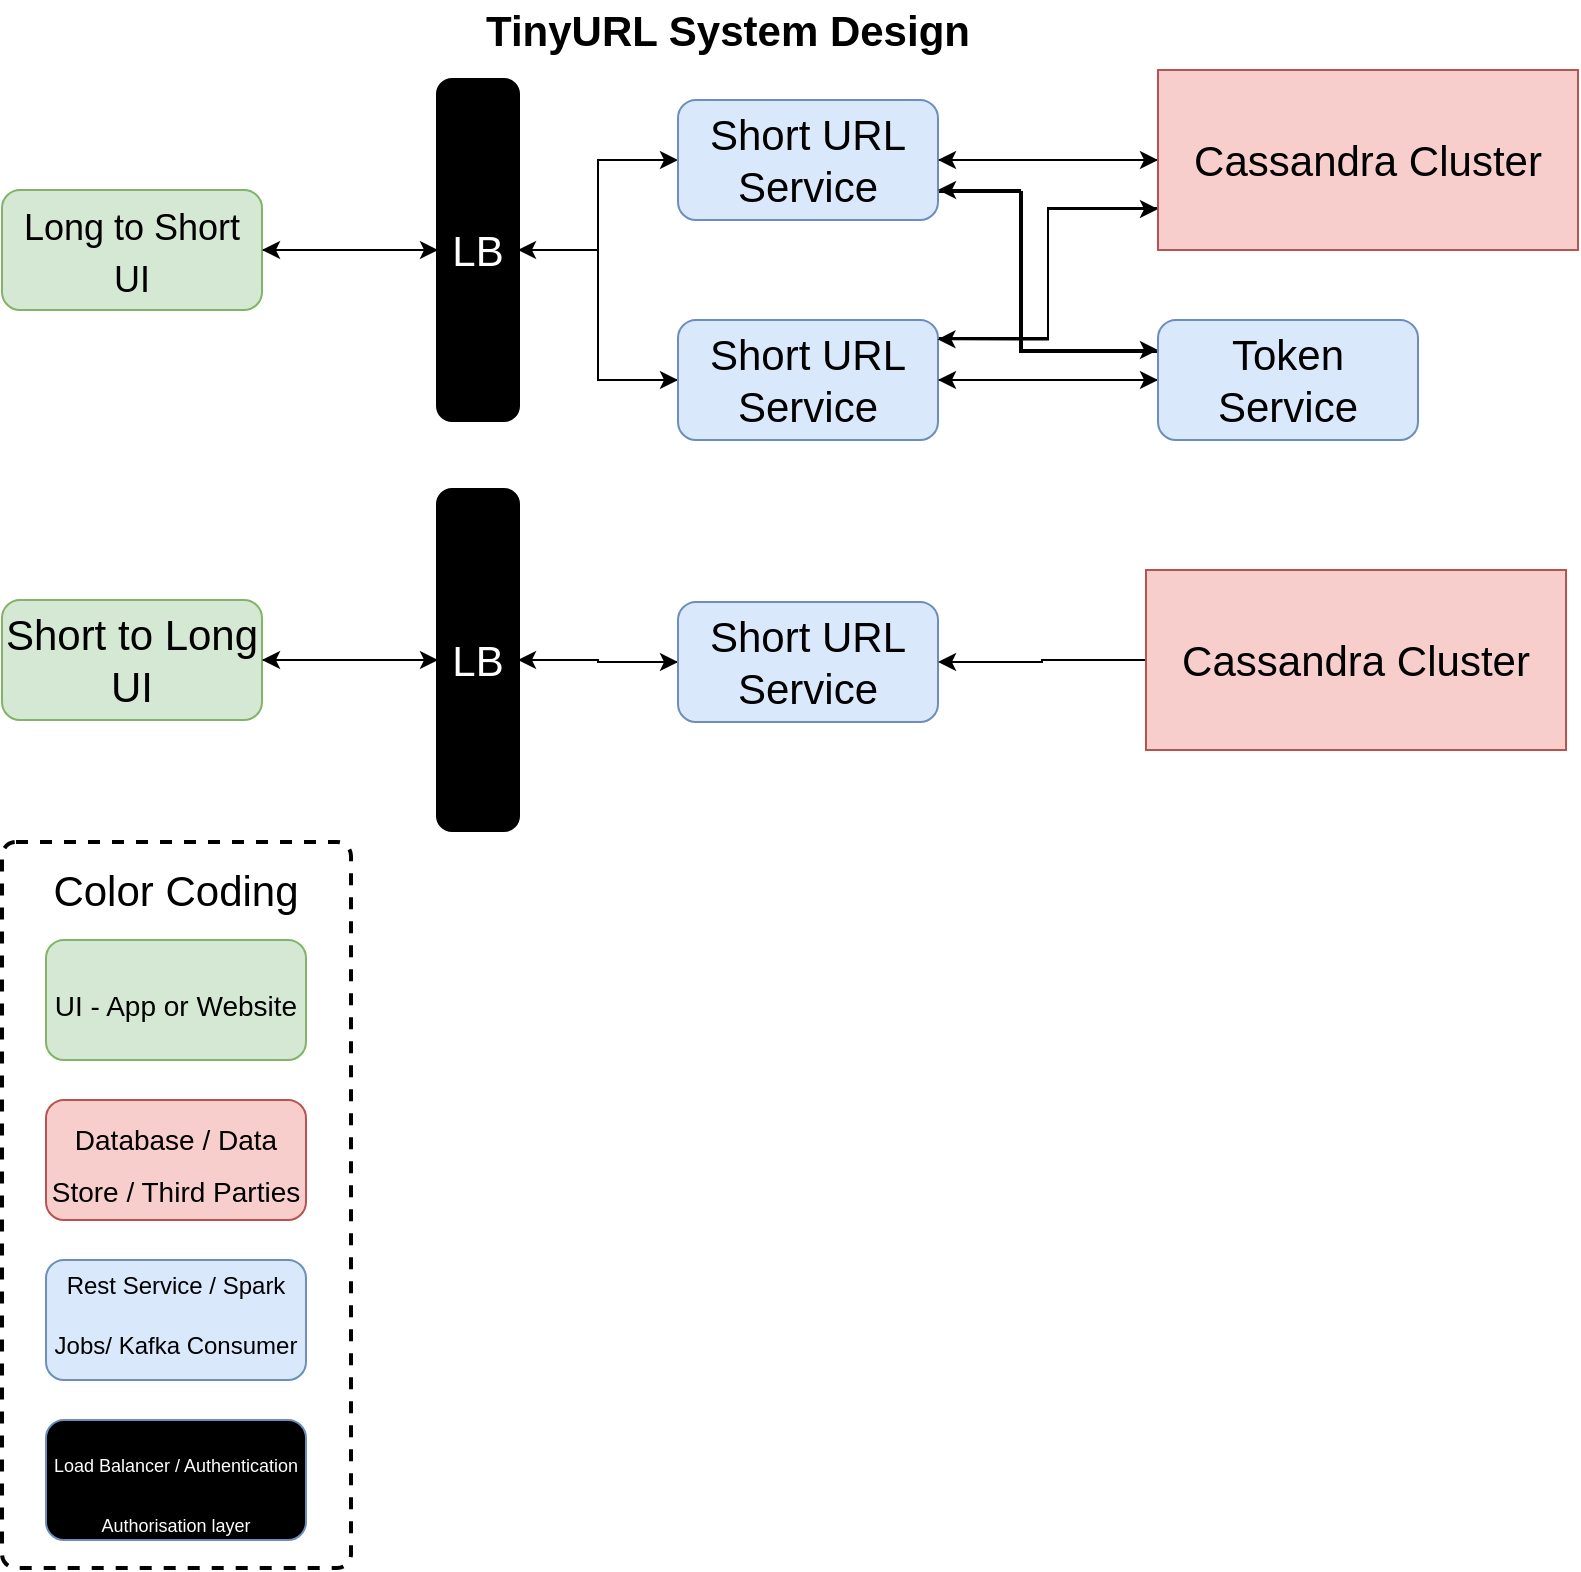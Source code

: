<mxfile version="17.0.0" type="google" pages="2"><diagram id="nZn9GliSLkZVrq3xiZO-" name="TinyURL"><mxGraphModel grid="0" gridSize="10" guides="1" tooltips="1" connect="1" arrows="1" page="0" fold="1" pageScale="1" pageWidth="827" pageHeight="1169" math="0" shadow="0"><root><mxCell id="0"/><mxCell id="1" parent="0"/><mxCell id="6ZYkFmNL0PJakWPiWBjd-22" value="" style="rounded=1;whiteSpace=wrap;html=1;absoluteArcSize=1;arcSize=14;strokeWidth=2;fontSize=21;fontColor=#000000;fillColor=#FFFFFF;dashed=1;" parent="1" vertex="1"><mxGeometry x="42" y="431" width="174.5" height="363" as="geometry"/></mxCell><mxCell id="6ZYkFmNL0PJakWPiWBjd-2" value="&lt;b&gt;&lt;font style=&quot;font-size: 21px&quot;&gt;TinyURL System Design&lt;/font&gt;&lt;/b&gt;" style="text;html=1;strokeColor=none;fillColor=none;align=center;verticalAlign=middle;whiteSpace=wrap;rounded=0;" parent="1" vertex="1"><mxGeometry x="180" y="10" width="450" height="30" as="geometry"/></mxCell><mxCell id="6ZYkFmNL0PJakWPiWBjd-32" value="" style="edgeStyle=orthogonalEdgeStyle;rounded=0;orthogonalLoop=1;jettySize=auto;html=1;fontSize=13;fontColor=#FFFFFF;" parent="1" source="6ZYkFmNL0PJakWPiWBjd-4" target="6ZYkFmNL0PJakWPiWBjd-9" edge="1"><mxGeometry relative="1" as="geometry"/></mxCell><mxCell id="6ZYkFmNL0PJakWPiWBjd-4" value="&lt;font style=&quot;font-size: 18px&quot;&gt;Long to Short UI&lt;/font&gt;" style="rounded=1;whiteSpace=wrap;html=1;fontSize=21;fillColor=#d5e8d4;strokeColor=#82b366;" parent="1" vertex="1"><mxGeometry x="42" y="105" width="130" height="60" as="geometry"/></mxCell><mxCell id="6ZYkFmNL0PJakWPiWBjd-34" style="edgeStyle=orthogonalEdgeStyle;rounded=0;orthogonalLoop=1;jettySize=auto;html=1;entryX=0;entryY=0.5;entryDx=0;entryDy=0;fontSize=13;fontColor=#FFFFFF;" parent="1" source="6ZYkFmNL0PJakWPiWBjd-6" target="6ZYkFmNL0PJakWPiWBjd-10" edge="1"><mxGeometry relative="1" as="geometry"/></mxCell><mxCell id="6ZYkFmNL0PJakWPiWBjd-6" value="Short to Long UI" style="rounded=1;whiteSpace=wrap;html=1;fontSize=21;fillColor=#d5e8d4;strokeColor=#82b366;" parent="1" vertex="1"><mxGeometry x="42" y="310" width="130" height="60" as="geometry"/></mxCell><mxCell id="6ZYkFmNL0PJakWPiWBjd-33" style="edgeStyle=orthogonalEdgeStyle;rounded=0;orthogonalLoop=1;jettySize=auto;html=1;fontSize=13;fontColor=#FFFFFF;" parent="1" source="6ZYkFmNL0PJakWPiWBjd-9" target="6ZYkFmNL0PJakWPiWBjd-4" edge="1"><mxGeometry relative="1" as="geometry"/></mxCell><mxCell id="6ZYkFmNL0PJakWPiWBjd-37" style="edgeStyle=orthogonalEdgeStyle;rounded=0;orthogonalLoop=1;jettySize=auto;html=1;entryX=0;entryY=0.5;entryDx=0;entryDy=0;fontSize=13;fontColor=#FFFFFF;" parent="1" source="6ZYkFmNL0PJakWPiWBjd-9" target="6ZYkFmNL0PJakWPiWBjd-11" edge="1"><mxGeometry relative="1" as="geometry"/></mxCell><mxCell id="6ZYkFmNL0PJakWPiWBjd-38" style="edgeStyle=orthogonalEdgeStyle;rounded=0;orthogonalLoop=1;jettySize=auto;html=1;entryX=0;entryY=0.5;entryDx=0;entryDy=0;fontSize=13;fontColor=#FFFFFF;" parent="1" source="6ZYkFmNL0PJakWPiWBjd-9" target="6ZYkFmNL0PJakWPiWBjd-12" edge="1"><mxGeometry relative="1" as="geometry"/></mxCell><mxCell id="6ZYkFmNL0PJakWPiWBjd-9" value="LB" style="rounded=1;whiteSpace=wrap;html=1;absoluteArcSize=1;arcSize=14;strokeWidth=2;fontSize=21;fillColor=#000000;fontColor=#FFFFFF;" parent="1" vertex="1"><mxGeometry x="260" y="50" width="40" height="170" as="geometry"/></mxCell><mxCell id="6ZYkFmNL0PJakWPiWBjd-35" style="edgeStyle=orthogonalEdgeStyle;rounded=0;orthogonalLoop=1;jettySize=auto;html=1;fontSize=13;fontColor=#FFFFFF;" parent="1" source="6ZYkFmNL0PJakWPiWBjd-10" target="6ZYkFmNL0PJakWPiWBjd-6" edge="1"><mxGeometry relative="1" as="geometry"/></mxCell><mxCell id="6ZYkFmNL0PJakWPiWBjd-42" style="edgeStyle=orthogonalEdgeStyle;rounded=0;orthogonalLoop=1;jettySize=auto;html=1;fontSize=13;fontColor=#FFFFFF;" parent="1" source="6ZYkFmNL0PJakWPiWBjd-10" target="6ZYkFmNL0PJakWPiWBjd-13" edge="1"><mxGeometry relative="1" as="geometry"/></mxCell><mxCell id="6ZYkFmNL0PJakWPiWBjd-10" value="LB" style="rounded=1;whiteSpace=wrap;html=1;absoluteArcSize=1;arcSize=14;strokeWidth=2;fontSize=21;fillColor=#000000;fontColor=#FFFFFF;" parent="1" vertex="1"><mxGeometry x="260" y="255" width="40" height="170" as="geometry"/></mxCell><mxCell id="6ZYkFmNL0PJakWPiWBjd-45" style="edgeStyle=orthogonalEdgeStyle;rounded=0;orthogonalLoop=1;jettySize=auto;html=1;entryX=0;entryY=0.5;entryDx=0;entryDy=0;fontSize=13;fontColor=#FFFFFF;" parent="1" source="6ZYkFmNL0PJakWPiWBjd-11" target="6ZYkFmNL0PJakWPiWBjd-15" edge="1"><mxGeometry relative="1" as="geometry"/></mxCell><mxCell id="6ZYkFmNL0PJakWPiWBjd-53" style="edgeStyle=orthogonalEdgeStyle;rounded=0;orthogonalLoop=1;jettySize=auto;html=1;entryX=0;entryY=0.25;entryDx=0;entryDy=0;fontSize=13;fontColor=#FFFFFF;" parent="1" source="6ZYkFmNL0PJakWPiWBjd-11" target="6ZYkFmNL0PJakWPiWBjd-14" edge="1"><mxGeometry relative="1" as="geometry"><Array as="points"><mxPoint x="552" y="106"/><mxPoint x="552" y="185"/></Array></mxGeometry></mxCell><mxCell id="6ZYkFmNL0PJakWPiWBjd-11" value="Short URL Service" style="rounded=1;whiteSpace=wrap;html=1;fontSize=21;fillColor=#dae8fc;strokeColor=#6c8ebf;" parent="1" vertex="1"><mxGeometry x="380" y="60" width="130" height="60" as="geometry"/></mxCell><mxCell id="6ZYkFmNL0PJakWPiWBjd-39" style="edgeStyle=orthogonalEdgeStyle;rounded=0;orthogonalLoop=1;jettySize=auto;html=1;entryX=1;entryY=0.5;entryDx=0;entryDy=0;fontSize=13;fontColor=#FFFFFF;" parent="1" source="6ZYkFmNL0PJakWPiWBjd-12" target="6ZYkFmNL0PJakWPiWBjd-9" edge="1"><mxGeometry relative="1" as="geometry"/></mxCell><mxCell id="6ZYkFmNL0PJakWPiWBjd-44" style="edgeStyle=orthogonalEdgeStyle;rounded=0;orthogonalLoop=1;jettySize=auto;html=1;entryX=0;entryY=0.5;entryDx=0;entryDy=0;fontSize=13;fontColor=#FFFFFF;" parent="1" source="6ZYkFmNL0PJakWPiWBjd-12" target="6ZYkFmNL0PJakWPiWBjd-14" edge="1"><mxGeometry relative="1" as="geometry"/></mxCell><mxCell id="6ZYkFmNL0PJakWPiWBjd-55" style="edgeStyle=orthogonalEdgeStyle;rounded=0;orthogonalLoop=1;jettySize=auto;html=1;entryX=0;entryY=0.75;entryDx=0;entryDy=0;fontSize=13;fontColor=#FFFFFF;" parent="1" edge="1"><mxGeometry relative="1" as="geometry"><mxPoint x="510" y="179" as="sourcePoint"/><mxPoint x="620" y="114.5" as="targetPoint"/><Array as="points"><mxPoint x="565" y="179"/><mxPoint x="565" y="114"/></Array></mxGeometry></mxCell><mxCell id="6ZYkFmNL0PJakWPiWBjd-12" value="Short URL Service" style="rounded=1;whiteSpace=wrap;html=1;fontSize=21;fillColor=#dae8fc;strokeColor=#6c8ebf;" parent="1" vertex="1"><mxGeometry x="380" y="170" width="130" height="60" as="geometry"/></mxCell><mxCell id="6ZYkFmNL0PJakWPiWBjd-43" style="edgeStyle=orthogonalEdgeStyle;rounded=0;orthogonalLoop=1;jettySize=auto;html=1;entryX=1;entryY=0.5;entryDx=0;entryDy=0;fontSize=13;fontColor=#FFFFFF;" parent="1" source="6ZYkFmNL0PJakWPiWBjd-13" target="6ZYkFmNL0PJakWPiWBjd-10" edge="1"><mxGeometry relative="1" as="geometry"/></mxCell><mxCell id="6ZYkFmNL0PJakWPiWBjd-13" value="Short URL Service" style="rounded=1;whiteSpace=wrap;html=1;fontSize=21;fillColor=#dae8fc;strokeColor=#6c8ebf;" parent="1" vertex="1"><mxGeometry x="380" y="311" width="130" height="60" as="geometry"/></mxCell><mxCell id="6ZYkFmNL0PJakWPiWBjd-48" style="edgeStyle=orthogonalEdgeStyle;rounded=0;orthogonalLoop=1;jettySize=auto;html=1;entryX=1;entryY=0.5;entryDx=0;entryDy=0;fontSize=13;fontColor=#FFFFFF;" parent="1" source="6ZYkFmNL0PJakWPiWBjd-14" target="6ZYkFmNL0PJakWPiWBjd-12" edge="1"><mxGeometry relative="1" as="geometry"/></mxCell><mxCell id="6ZYkFmNL0PJakWPiWBjd-54" style="edgeStyle=orthogonalEdgeStyle;rounded=0;orthogonalLoop=1;jettySize=auto;html=1;entryX=1;entryY=0.75;entryDx=0;entryDy=0;fontSize=13;fontColor=#FFFFFF;" parent="1" source="6ZYkFmNL0PJakWPiWBjd-14" target="6ZYkFmNL0PJakWPiWBjd-11" edge="1"><mxGeometry relative="1" as="geometry"><Array as="points"><mxPoint x="551" y="186"/><mxPoint x="551" y="105"/></Array></mxGeometry></mxCell><mxCell id="6ZYkFmNL0PJakWPiWBjd-14" value="Token Service" style="rounded=1;whiteSpace=wrap;html=1;fontSize=21;fillColor=#dae8fc;strokeColor=#6c8ebf;" parent="1" vertex="1"><mxGeometry x="620" y="170" width="130" height="60" as="geometry"/></mxCell><mxCell id="6ZYkFmNL0PJakWPiWBjd-47" style="edgeStyle=orthogonalEdgeStyle;rounded=0;orthogonalLoop=1;jettySize=auto;html=1;fontSize=13;fontColor=#FFFFFF;" parent="1" source="6ZYkFmNL0PJakWPiWBjd-15" target="6ZYkFmNL0PJakWPiWBjd-11" edge="1"><mxGeometry relative="1" as="geometry"/></mxCell><mxCell id="6ZYkFmNL0PJakWPiWBjd-56" style="edgeStyle=orthogonalEdgeStyle;rounded=0;orthogonalLoop=1;jettySize=auto;html=1;entryX=0.998;entryY=0.161;entryDx=0;entryDy=0;entryPerimeter=0;fontSize=13;fontColor=#FFFFFF;" parent="1" source="6ZYkFmNL0PJakWPiWBjd-15" target="6ZYkFmNL0PJakWPiWBjd-12" edge="1"><mxGeometry relative="1" as="geometry"><Array as="points"><mxPoint x="565" y="114"/><mxPoint x="565" y="180"/></Array></mxGeometry></mxCell><mxCell id="6ZYkFmNL0PJakWPiWBjd-15" value="Cassandra Cluster" style="rounded=0;whiteSpace=wrap;html=1;fontSize=21;fillColor=#f8cecc;strokeColor=#b85450;" parent="1" vertex="1"><mxGeometry x="620" y="45" width="210" height="90" as="geometry"/></mxCell><mxCell id="6ZYkFmNL0PJakWPiWBjd-49" style="edgeStyle=orthogonalEdgeStyle;rounded=0;orthogonalLoop=1;jettySize=auto;html=1;entryX=1;entryY=0.5;entryDx=0;entryDy=0;fontSize=13;fontColor=#FFFFFF;" parent="1" source="6ZYkFmNL0PJakWPiWBjd-16" target="6ZYkFmNL0PJakWPiWBjd-13" edge="1"><mxGeometry relative="1" as="geometry"/></mxCell><mxCell id="6ZYkFmNL0PJakWPiWBjd-16" value="Cassandra Cluster" style="rounded=0;whiteSpace=wrap;html=1;fontSize=21;fillColor=#f8cecc;strokeColor=#b85450;" parent="1" vertex="1"><mxGeometry x="614" y="295" width="210" height="90" as="geometry"/></mxCell><mxCell id="6ZYkFmNL0PJakWPiWBjd-17" value="&lt;font style=&quot;font-size: 14px&quot;&gt;UI - App or Website&lt;/font&gt;" style="rounded=1;whiteSpace=wrap;html=1;fontSize=21;fillColor=#d5e8d4;strokeColor=#82b366;" parent="1" vertex="1"><mxGeometry x="64" y="480" width="130" height="60" as="geometry"/></mxCell><mxCell id="6ZYkFmNL0PJakWPiWBjd-19" value="&lt;font style=&quot;font-size: 14px&quot;&gt;Database / Data Store / Third Parties&lt;/font&gt;" style="rounded=1;whiteSpace=wrap;html=1;fontSize=21;fillColor=#f8cecc;strokeColor=#b85450;" parent="1" vertex="1"><mxGeometry x="64" y="560" width="130" height="60" as="geometry"/></mxCell><mxCell id="6ZYkFmNL0PJakWPiWBjd-20" value="&lt;sup&gt;&lt;font style=&quot;font-size: 12px&quot;&gt;Rest Service / Spark Jobs/ Kafka Consumer&lt;/font&gt;&lt;/sup&gt;" style="rounded=1;whiteSpace=wrap;html=1;fontSize=21;fillColor=#dae8fc;strokeColor=#6c8ebf;" parent="1" vertex="1"><mxGeometry x="64" y="640" width="130" height="60" as="geometry"/></mxCell><mxCell id="6ZYkFmNL0PJakWPiWBjd-21" value="&lt;div&gt;&lt;sub style=&quot;line-height: 1.2&quot;&gt;&lt;font style=&quot;font-size: 9px&quot;&gt;Load Balancer / Authentication Authorisation layer&lt;/font&gt;&lt;/sub&gt;&lt;/div&gt;" style="rounded=1;whiteSpace=wrap;html=1;fontSize=21;fillColor=#000000;strokeColor=#6c8ebf;fontColor=#FFFFFF;align=center;" parent="1" vertex="1"><mxGeometry x="64" y="720" width="130" height="60" as="geometry"/></mxCell><mxCell id="6ZYkFmNL0PJakWPiWBjd-28" value="Color Coding" style="text;html=1;strokeColor=none;fillColor=none;align=center;verticalAlign=middle;whiteSpace=wrap;rounded=0;dashed=1;fontSize=21;fontColor=#000000;" parent="1" vertex="1"><mxGeometry x="64" y="440" width="130" height="30" as="geometry"/></mxCell></root></mxGraphModel></diagram><diagram id="SI1ufT0jWJX_aO9SUoIt" name="Airbnb/Booking.com System DesignDesign"><mxGraphModel grid="0" gridSize="10" guides="1" tooltips="1" connect="1" arrows="1" page="0" fold="1" pageScale="1" pageWidth="827" pageHeight="1169" math="0" shadow="0"><root><mxCell id="rx6lR0us2z8IrjDbxFN6-0"/><mxCell id="rx6lR0us2z8IrjDbxFN6-1" parent="rx6lR0us2z8IrjDbxFN6-0"/><mxCell id="rx6lR0us2z8IrjDbxFN6-2" value="" style="rounded=1;whiteSpace=wrap;html=1;absoluteArcSize=1;arcSize=14;strokeWidth=2;fontSize=21;fontColor=#000000;fillColor=#FFFFFF;dashed=1;" vertex="1" parent="rx6lR0us2z8IrjDbxFN6-1"><mxGeometry x="1251" y="24" width="174.5" height="363" as="geometry"/></mxCell><mxCell id="rx6lR0us2z8IrjDbxFN6-3" value="&lt;span style=&quot;font-size: 21px&quot;&gt;&lt;b&gt;&lt;u&gt;Airbnb/Booking.com System Design&lt;/u&gt;&lt;/b&gt;&lt;/span&gt;" style="text;html=1;strokeColor=none;fillColor=none;align=center;verticalAlign=middle;whiteSpace=wrap;rounded=0;" vertex="1" parent="rx6lR0us2z8IrjDbxFN6-1"><mxGeometry x="180" y="10" width="450" height="30" as="geometry"/></mxCell><mxCell id="rx6lR0us2z8IrjDbxFN6-4" value="" style="edgeStyle=orthogonalEdgeStyle;rounded=0;orthogonalLoop=1;jettySize=auto;html=1;fontSize=13;fontColor=#FFFFFF;" edge="1" parent="rx6lR0us2z8IrjDbxFN6-1" source="rx6lR0us2z8IrjDbxFN6-5" target="rx6lR0us2z8IrjDbxFN6-11"><mxGeometry relative="1" as="geometry"/></mxCell><mxCell id="rx6lR0us2z8IrjDbxFN6-5" value="&lt;font style=&quot;font-size: 18px&quot;&gt;Long to Short UI&lt;/font&gt;" style="rounded=1;whiteSpace=wrap;html=1;fontSize=21;fillColor=#d5e8d4;strokeColor=#82b366;" vertex="1" parent="rx6lR0us2z8IrjDbxFN6-1"><mxGeometry x="42" y="105" width="130" height="60" as="geometry"/></mxCell><mxCell id="rx6lR0us2z8IrjDbxFN6-6" style="edgeStyle=orthogonalEdgeStyle;rounded=0;orthogonalLoop=1;jettySize=auto;html=1;entryX=0;entryY=0.5;entryDx=0;entryDy=0;fontSize=13;fontColor=#FFFFFF;" edge="1" parent="rx6lR0us2z8IrjDbxFN6-1" source="rx6lR0us2z8IrjDbxFN6-7" target="rx6lR0us2z8IrjDbxFN6-14"><mxGeometry relative="1" as="geometry"/></mxCell><mxCell id="rx6lR0us2z8IrjDbxFN6-7" value="Short to Long UI" style="rounded=1;whiteSpace=wrap;html=1;fontSize=21;fillColor=#d5e8d4;strokeColor=#82b366;" vertex="1" parent="rx6lR0us2z8IrjDbxFN6-1"><mxGeometry x="42" y="310" width="130" height="60" as="geometry"/></mxCell><mxCell id="rx6lR0us2z8IrjDbxFN6-8" style="edgeStyle=orthogonalEdgeStyle;rounded=0;orthogonalLoop=1;jettySize=auto;html=1;fontSize=13;fontColor=#FFFFFF;" edge="1" parent="rx6lR0us2z8IrjDbxFN6-1" source="rx6lR0us2z8IrjDbxFN6-11" target="rx6lR0us2z8IrjDbxFN6-5"><mxGeometry relative="1" as="geometry"/></mxCell><mxCell id="rx6lR0us2z8IrjDbxFN6-9" style="edgeStyle=orthogonalEdgeStyle;rounded=0;orthogonalLoop=1;jettySize=auto;html=1;entryX=0;entryY=0.5;entryDx=0;entryDy=0;fontSize=13;fontColor=#FFFFFF;" edge="1" parent="rx6lR0us2z8IrjDbxFN6-1" source="rx6lR0us2z8IrjDbxFN6-11" target="rx6lR0us2z8IrjDbxFN6-17"><mxGeometry relative="1" as="geometry"/></mxCell><mxCell id="rx6lR0us2z8IrjDbxFN6-10" style="edgeStyle=orthogonalEdgeStyle;rounded=0;orthogonalLoop=1;jettySize=auto;html=1;entryX=0;entryY=0.5;entryDx=0;entryDy=0;fontSize=13;fontColor=#FFFFFF;" edge="1" parent="rx6lR0us2z8IrjDbxFN6-1" source="rx6lR0us2z8IrjDbxFN6-11" target="rx6lR0us2z8IrjDbxFN6-21"><mxGeometry relative="1" as="geometry"/></mxCell><mxCell id="rx6lR0us2z8IrjDbxFN6-11" value="LB" style="rounded=1;whiteSpace=wrap;html=1;absoluteArcSize=1;arcSize=14;strokeWidth=2;fontSize=21;fillColor=#000000;fontColor=#FFFFFF;" vertex="1" parent="rx6lR0us2z8IrjDbxFN6-1"><mxGeometry x="260" y="50" width="40" height="170" as="geometry"/></mxCell><mxCell id="rx6lR0us2z8IrjDbxFN6-12" style="edgeStyle=orthogonalEdgeStyle;rounded=0;orthogonalLoop=1;jettySize=auto;html=1;fontSize=13;fontColor=#FFFFFF;" edge="1" parent="rx6lR0us2z8IrjDbxFN6-1" source="rx6lR0us2z8IrjDbxFN6-14" target="rx6lR0us2z8IrjDbxFN6-7"><mxGeometry relative="1" as="geometry"/></mxCell><mxCell id="rx6lR0us2z8IrjDbxFN6-13" style="edgeStyle=orthogonalEdgeStyle;rounded=0;orthogonalLoop=1;jettySize=auto;html=1;fontSize=13;fontColor=#FFFFFF;" edge="1" parent="rx6lR0us2z8IrjDbxFN6-1" source="rx6lR0us2z8IrjDbxFN6-14" target="rx6lR0us2z8IrjDbxFN6-23"><mxGeometry relative="1" as="geometry"/></mxCell><mxCell id="rx6lR0us2z8IrjDbxFN6-14" value="LB" style="rounded=1;whiteSpace=wrap;html=1;absoluteArcSize=1;arcSize=14;strokeWidth=2;fontSize=21;fillColor=#000000;fontColor=#FFFFFF;" vertex="1" parent="rx6lR0us2z8IrjDbxFN6-1"><mxGeometry x="260" y="255" width="40" height="170" as="geometry"/></mxCell><mxCell id="rx6lR0us2z8IrjDbxFN6-15" style="edgeStyle=orthogonalEdgeStyle;rounded=0;orthogonalLoop=1;jettySize=auto;html=1;entryX=0;entryY=0.5;entryDx=0;entryDy=0;fontSize=13;fontColor=#FFFFFF;" edge="1" parent="rx6lR0us2z8IrjDbxFN6-1" source="rx6lR0us2z8IrjDbxFN6-17" target="rx6lR0us2z8IrjDbxFN6-29"><mxGeometry relative="1" as="geometry"/></mxCell><mxCell id="rx6lR0us2z8IrjDbxFN6-16" style="edgeStyle=orthogonalEdgeStyle;rounded=0;orthogonalLoop=1;jettySize=auto;html=1;entryX=0;entryY=0.25;entryDx=0;entryDy=0;fontSize=13;fontColor=#FFFFFF;" edge="1" parent="rx6lR0us2z8IrjDbxFN6-1" source="rx6lR0us2z8IrjDbxFN6-17" target="rx6lR0us2z8IrjDbxFN6-26"><mxGeometry relative="1" as="geometry"><Array as="points"><mxPoint x="552" y="106"/><mxPoint x="552" y="185"/></Array></mxGeometry></mxCell><mxCell id="rx6lR0us2z8IrjDbxFN6-17" value="Short URL Service" style="rounded=1;whiteSpace=wrap;html=1;fontSize=21;fillColor=#dae8fc;strokeColor=#6c8ebf;" vertex="1" parent="rx6lR0us2z8IrjDbxFN6-1"><mxGeometry x="380" y="60" width="130" height="60" as="geometry"/></mxCell><mxCell id="rx6lR0us2z8IrjDbxFN6-18" style="edgeStyle=orthogonalEdgeStyle;rounded=0;orthogonalLoop=1;jettySize=auto;html=1;entryX=1;entryY=0.5;entryDx=0;entryDy=0;fontSize=13;fontColor=#FFFFFF;" edge="1" parent="rx6lR0us2z8IrjDbxFN6-1" source="rx6lR0us2z8IrjDbxFN6-21" target="rx6lR0us2z8IrjDbxFN6-11"><mxGeometry relative="1" as="geometry"/></mxCell><mxCell id="rx6lR0us2z8IrjDbxFN6-19" style="edgeStyle=orthogonalEdgeStyle;rounded=0;orthogonalLoop=1;jettySize=auto;html=1;entryX=0;entryY=0.5;entryDx=0;entryDy=0;fontSize=13;fontColor=#FFFFFF;" edge="1" parent="rx6lR0us2z8IrjDbxFN6-1" source="rx6lR0us2z8IrjDbxFN6-21" target="rx6lR0us2z8IrjDbxFN6-26"><mxGeometry relative="1" as="geometry"/></mxCell><mxCell id="rx6lR0us2z8IrjDbxFN6-20" style="edgeStyle=orthogonalEdgeStyle;rounded=0;orthogonalLoop=1;jettySize=auto;html=1;entryX=0;entryY=0.75;entryDx=0;entryDy=0;fontSize=13;fontColor=#FFFFFF;" edge="1" parent="rx6lR0us2z8IrjDbxFN6-1"><mxGeometry relative="1" as="geometry"><mxPoint x="510" y="179" as="sourcePoint"/><mxPoint x="620" y="114.5" as="targetPoint"/><Array as="points"><mxPoint x="565" y="179"/><mxPoint x="565" y="114"/></Array></mxGeometry></mxCell><mxCell id="rx6lR0us2z8IrjDbxFN6-21" value="Short URL Service" style="rounded=1;whiteSpace=wrap;html=1;fontSize=21;fillColor=#dae8fc;strokeColor=#6c8ebf;" vertex="1" parent="rx6lR0us2z8IrjDbxFN6-1"><mxGeometry x="380" y="170" width="130" height="60" as="geometry"/></mxCell><mxCell id="rx6lR0us2z8IrjDbxFN6-22" style="edgeStyle=orthogonalEdgeStyle;rounded=0;orthogonalLoop=1;jettySize=auto;html=1;entryX=1;entryY=0.5;entryDx=0;entryDy=0;fontSize=13;fontColor=#FFFFFF;" edge="1" parent="rx6lR0us2z8IrjDbxFN6-1" source="rx6lR0us2z8IrjDbxFN6-23" target="rx6lR0us2z8IrjDbxFN6-14"><mxGeometry relative="1" as="geometry"/></mxCell><mxCell id="rx6lR0us2z8IrjDbxFN6-23" value="Short URL Service" style="rounded=1;whiteSpace=wrap;html=1;fontSize=21;fillColor=#dae8fc;strokeColor=#6c8ebf;" vertex="1" parent="rx6lR0us2z8IrjDbxFN6-1"><mxGeometry x="380" y="311" width="130" height="60" as="geometry"/></mxCell><mxCell id="rx6lR0us2z8IrjDbxFN6-24" style="edgeStyle=orthogonalEdgeStyle;rounded=0;orthogonalLoop=1;jettySize=auto;html=1;entryX=1;entryY=0.5;entryDx=0;entryDy=0;fontSize=13;fontColor=#FFFFFF;" edge="1" parent="rx6lR0us2z8IrjDbxFN6-1" source="rx6lR0us2z8IrjDbxFN6-26" target="rx6lR0us2z8IrjDbxFN6-21"><mxGeometry relative="1" as="geometry"/></mxCell><mxCell id="rx6lR0us2z8IrjDbxFN6-25" style="edgeStyle=orthogonalEdgeStyle;rounded=0;orthogonalLoop=1;jettySize=auto;html=1;entryX=1;entryY=0.75;entryDx=0;entryDy=0;fontSize=13;fontColor=#FFFFFF;" edge="1" parent="rx6lR0us2z8IrjDbxFN6-1" source="rx6lR0us2z8IrjDbxFN6-26" target="rx6lR0us2z8IrjDbxFN6-17"><mxGeometry relative="1" as="geometry"><Array as="points"><mxPoint x="551" y="186"/><mxPoint x="551" y="105"/></Array></mxGeometry></mxCell><mxCell id="rx6lR0us2z8IrjDbxFN6-26" value="Token Service" style="rounded=1;whiteSpace=wrap;html=1;fontSize=21;fillColor=#dae8fc;strokeColor=#6c8ebf;" vertex="1" parent="rx6lR0us2z8IrjDbxFN6-1"><mxGeometry x="620" y="170" width="130" height="60" as="geometry"/></mxCell><mxCell id="rx6lR0us2z8IrjDbxFN6-27" style="edgeStyle=orthogonalEdgeStyle;rounded=0;orthogonalLoop=1;jettySize=auto;html=1;fontSize=13;fontColor=#FFFFFF;" edge="1" parent="rx6lR0us2z8IrjDbxFN6-1" source="rx6lR0us2z8IrjDbxFN6-29" target="rx6lR0us2z8IrjDbxFN6-17"><mxGeometry relative="1" as="geometry"/></mxCell><mxCell id="rx6lR0us2z8IrjDbxFN6-28" style="edgeStyle=orthogonalEdgeStyle;rounded=0;orthogonalLoop=1;jettySize=auto;html=1;entryX=0.998;entryY=0.161;entryDx=0;entryDy=0;entryPerimeter=0;fontSize=13;fontColor=#FFFFFF;" edge="1" parent="rx6lR0us2z8IrjDbxFN6-1" source="rx6lR0us2z8IrjDbxFN6-29" target="rx6lR0us2z8IrjDbxFN6-21"><mxGeometry relative="1" as="geometry"><Array as="points"><mxPoint x="565" y="114"/><mxPoint x="565" y="180"/></Array></mxGeometry></mxCell><mxCell id="rx6lR0us2z8IrjDbxFN6-29" value="Cassandra Cluster" style="rounded=0;whiteSpace=wrap;html=1;fontSize=21;fillColor=#f8cecc;strokeColor=#b85450;" vertex="1" parent="rx6lR0us2z8IrjDbxFN6-1"><mxGeometry x="620" y="45" width="210" height="90" as="geometry"/></mxCell><mxCell id="rx6lR0us2z8IrjDbxFN6-30" style="edgeStyle=orthogonalEdgeStyle;rounded=0;orthogonalLoop=1;jettySize=auto;html=1;entryX=1;entryY=0.5;entryDx=0;entryDy=0;fontSize=13;fontColor=#FFFFFF;" edge="1" parent="rx6lR0us2z8IrjDbxFN6-1" source="rx6lR0us2z8IrjDbxFN6-31" target="rx6lR0us2z8IrjDbxFN6-23"><mxGeometry relative="1" as="geometry"/></mxCell><mxCell id="rx6lR0us2z8IrjDbxFN6-31" value="Cassandra Cluster" style="rounded=0;whiteSpace=wrap;html=1;fontSize=21;fillColor=#f8cecc;strokeColor=#b85450;" vertex="1" parent="rx6lR0us2z8IrjDbxFN6-1"><mxGeometry x="614" y="295" width="210" height="90" as="geometry"/></mxCell><mxCell id="rx6lR0us2z8IrjDbxFN6-32" value="&lt;font style=&quot;font-size: 14px&quot;&gt;UI - App or Website&lt;/font&gt;" style="rounded=1;whiteSpace=wrap;html=1;fontSize=21;fillColor=#d5e8d4;strokeColor=#82b366;" vertex="1" parent="rx6lR0us2z8IrjDbxFN6-1"><mxGeometry x="1273" y="73" width="130" height="60" as="geometry"/></mxCell><mxCell id="rx6lR0us2z8IrjDbxFN6-33" value="&lt;font style=&quot;font-size: 14px&quot;&gt;Database / Data Store / Third Parties&lt;/font&gt;" style="rounded=1;whiteSpace=wrap;html=1;fontSize=21;fillColor=#f8cecc;strokeColor=#b85450;" vertex="1" parent="rx6lR0us2z8IrjDbxFN6-1"><mxGeometry x="1273" y="153" width="130" height="60" as="geometry"/></mxCell><mxCell id="rx6lR0us2z8IrjDbxFN6-34" value="&lt;sup&gt;&lt;font style=&quot;font-size: 12px&quot;&gt;Rest Service / Spark Jobs/ Kafka Consumer&lt;/font&gt;&lt;/sup&gt;" style="rounded=1;whiteSpace=wrap;html=1;fontSize=21;fillColor=#dae8fc;strokeColor=#6c8ebf;" vertex="1" parent="rx6lR0us2z8IrjDbxFN6-1"><mxGeometry x="1273" y="233" width="130" height="60" as="geometry"/></mxCell><mxCell id="rx6lR0us2z8IrjDbxFN6-35" value="&lt;div&gt;&lt;sub style=&quot;line-height: 1.2&quot;&gt;&lt;font style=&quot;font-size: 9px&quot;&gt;Load Balancer / Authentication Authorisation layer&lt;/font&gt;&lt;/sub&gt;&lt;/div&gt;" style="rounded=1;whiteSpace=wrap;html=1;fontSize=21;fillColor=#000000;strokeColor=#6c8ebf;fontColor=#FFFFFF;align=center;" vertex="1" parent="rx6lR0us2z8IrjDbxFN6-1"><mxGeometry x="1273" y="313" width="130" height="60" as="geometry"/></mxCell><mxCell id="rx6lR0us2z8IrjDbxFN6-36" value="Color Coding" style="text;html=1;strokeColor=none;fillColor=none;align=center;verticalAlign=middle;whiteSpace=wrap;rounded=0;dashed=1;fontSize=21;fontColor=#000000;" vertex="1" parent="rx6lR0us2z8IrjDbxFN6-1"><mxGeometry x="1273" y="33" width="130" height="30" as="geometry"/></mxCell><mxCell id="zT9t3r2AVMg8F18amqDe-0" value="&lt;font style=&quot;font-size: 18px&quot;&gt;Long to Short UI&lt;/font&gt;" style="rounded=1;whiteSpace=wrap;html=1;fontSize=21;fillColor=#d5e8d4;strokeColor=#82b366;" vertex="1" parent="rx6lR0us2z8IrjDbxFN6-1"><mxGeometry x="42" y="537" width="130" height="60" as="geometry"/></mxCell><mxCell id="zT9t3r2AVMg8F18amqDe-1" style="edgeStyle=orthogonalEdgeStyle;rounded=0;orthogonalLoop=1;jettySize=auto;html=1;fontSize=13;fontColor=#FFFFFF;" edge="1" parent="rx6lR0us2z8IrjDbxFN6-1" source="zT9t3r2AVMg8F18amqDe-2" target="zT9t3r2AVMg8F18amqDe-0"><mxGeometry relative="1" as="geometry"/></mxCell><mxCell id="zT9t3r2AVMg8F18amqDe-2" value="LB" style="rounded=1;whiteSpace=wrap;html=1;absoluteArcSize=1;arcSize=14;strokeWidth=2;fontSize=21;fillColor=#000000;fontColor=#FFFFFF;" vertex="1" parent="rx6lR0us2z8IrjDbxFN6-1"><mxGeometry x="260" y="482" width="40" height="170" as="geometry"/></mxCell><mxCell id="zT9t3r2AVMg8F18amqDe-3" value="Short URL Service" style="rounded=1;whiteSpace=wrap;html=1;fontSize=21;fillColor=#dae8fc;strokeColor=#6c8ebf;" vertex="1" parent="rx6lR0us2z8IrjDbxFN6-1"><mxGeometry x="380" y="492" width="130" height="60" as="geometry"/></mxCell><mxCell id="zT9t3r2AVMg8F18amqDe-4" style="edgeStyle=orthogonalEdgeStyle;rounded=0;orthogonalLoop=1;jettySize=auto;html=1;entryX=1;entryY=0.5;entryDx=0;entryDy=0;fontSize=13;fontColor=#FFFFFF;" edge="1" parent="rx6lR0us2z8IrjDbxFN6-1" source="zT9t3r2AVMg8F18amqDe-5" target="zT9t3r2AVMg8F18amqDe-2"><mxGeometry relative="1" as="geometry"/></mxCell><mxCell id="zT9t3r2AVMg8F18amqDe-5" value="Short URL Service" style="rounded=1;whiteSpace=wrap;html=1;fontSize=21;fillColor=#dae8fc;strokeColor=#6c8ebf;" vertex="1" parent="rx6lR0us2z8IrjDbxFN6-1"><mxGeometry x="380" y="602" width="130" height="60" as="geometry"/></mxCell><mxCell id="zT9t3r2AVMg8F18amqDe-6" style="edgeStyle=orthogonalEdgeStyle;rounded=0;orthogonalLoop=1;jettySize=auto;html=1;entryX=1;entryY=0.5;entryDx=0;entryDy=0;fontSize=13;fontColor=#FFFFFF;" edge="1" parent="rx6lR0us2z8IrjDbxFN6-1" source="zT9t3r2AVMg8F18amqDe-7" target="zT9t3r2AVMg8F18amqDe-5"><mxGeometry relative="1" as="geometry"/></mxCell><mxCell id="zT9t3r2AVMg8F18amqDe-7" value="Token Service" style="rounded=1;whiteSpace=wrap;html=1;fontSize=21;fillColor=#dae8fc;strokeColor=#6c8ebf;" vertex="1" parent="rx6lR0us2z8IrjDbxFN6-1"><mxGeometry x="620" y="602" width="130" height="60" as="geometry"/></mxCell><mxCell id="zT9t3r2AVMg8F18amqDe-8" style="edgeStyle=orthogonalEdgeStyle;rounded=0;orthogonalLoop=1;jettySize=auto;html=1;fontSize=13;fontColor=#FFFFFF;" edge="1" parent="rx6lR0us2z8IrjDbxFN6-1" source="zT9t3r2AVMg8F18amqDe-10" target="zT9t3r2AVMg8F18amqDe-3"><mxGeometry relative="1" as="geometry"/></mxCell><mxCell id="zT9t3r2AVMg8F18amqDe-9" style="edgeStyle=orthogonalEdgeStyle;rounded=0;orthogonalLoop=1;jettySize=auto;html=1;entryX=0.998;entryY=0.161;entryDx=0;entryDy=0;entryPerimeter=0;fontSize=13;fontColor=#FFFFFF;" edge="1" parent="rx6lR0us2z8IrjDbxFN6-1" source="zT9t3r2AVMg8F18amqDe-10" target="zT9t3r2AVMg8F18amqDe-5"><mxGeometry relative="1" as="geometry"><Array as="points"><mxPoint x="565" y="546"/><mxPoint x="565" y="612"/></Array></mxGeometry></mxCell><mxCell id="zT9t3r2AVMg8F18amqDe-10" value="Cassandra Cluster" style="rounded=0;whiteSpace=wrap;html=1;fontSize=21;fillColor=#f8cecc;strokeColor=#b85450;" vertex="1" parent="rx6lR0us2z8IrjDbxFN6-1"><mxGeometry x="620" y="477" width="210" height="90" as="geometry"/></mxCell></root></mxGraphModel></diagram></mxfile>